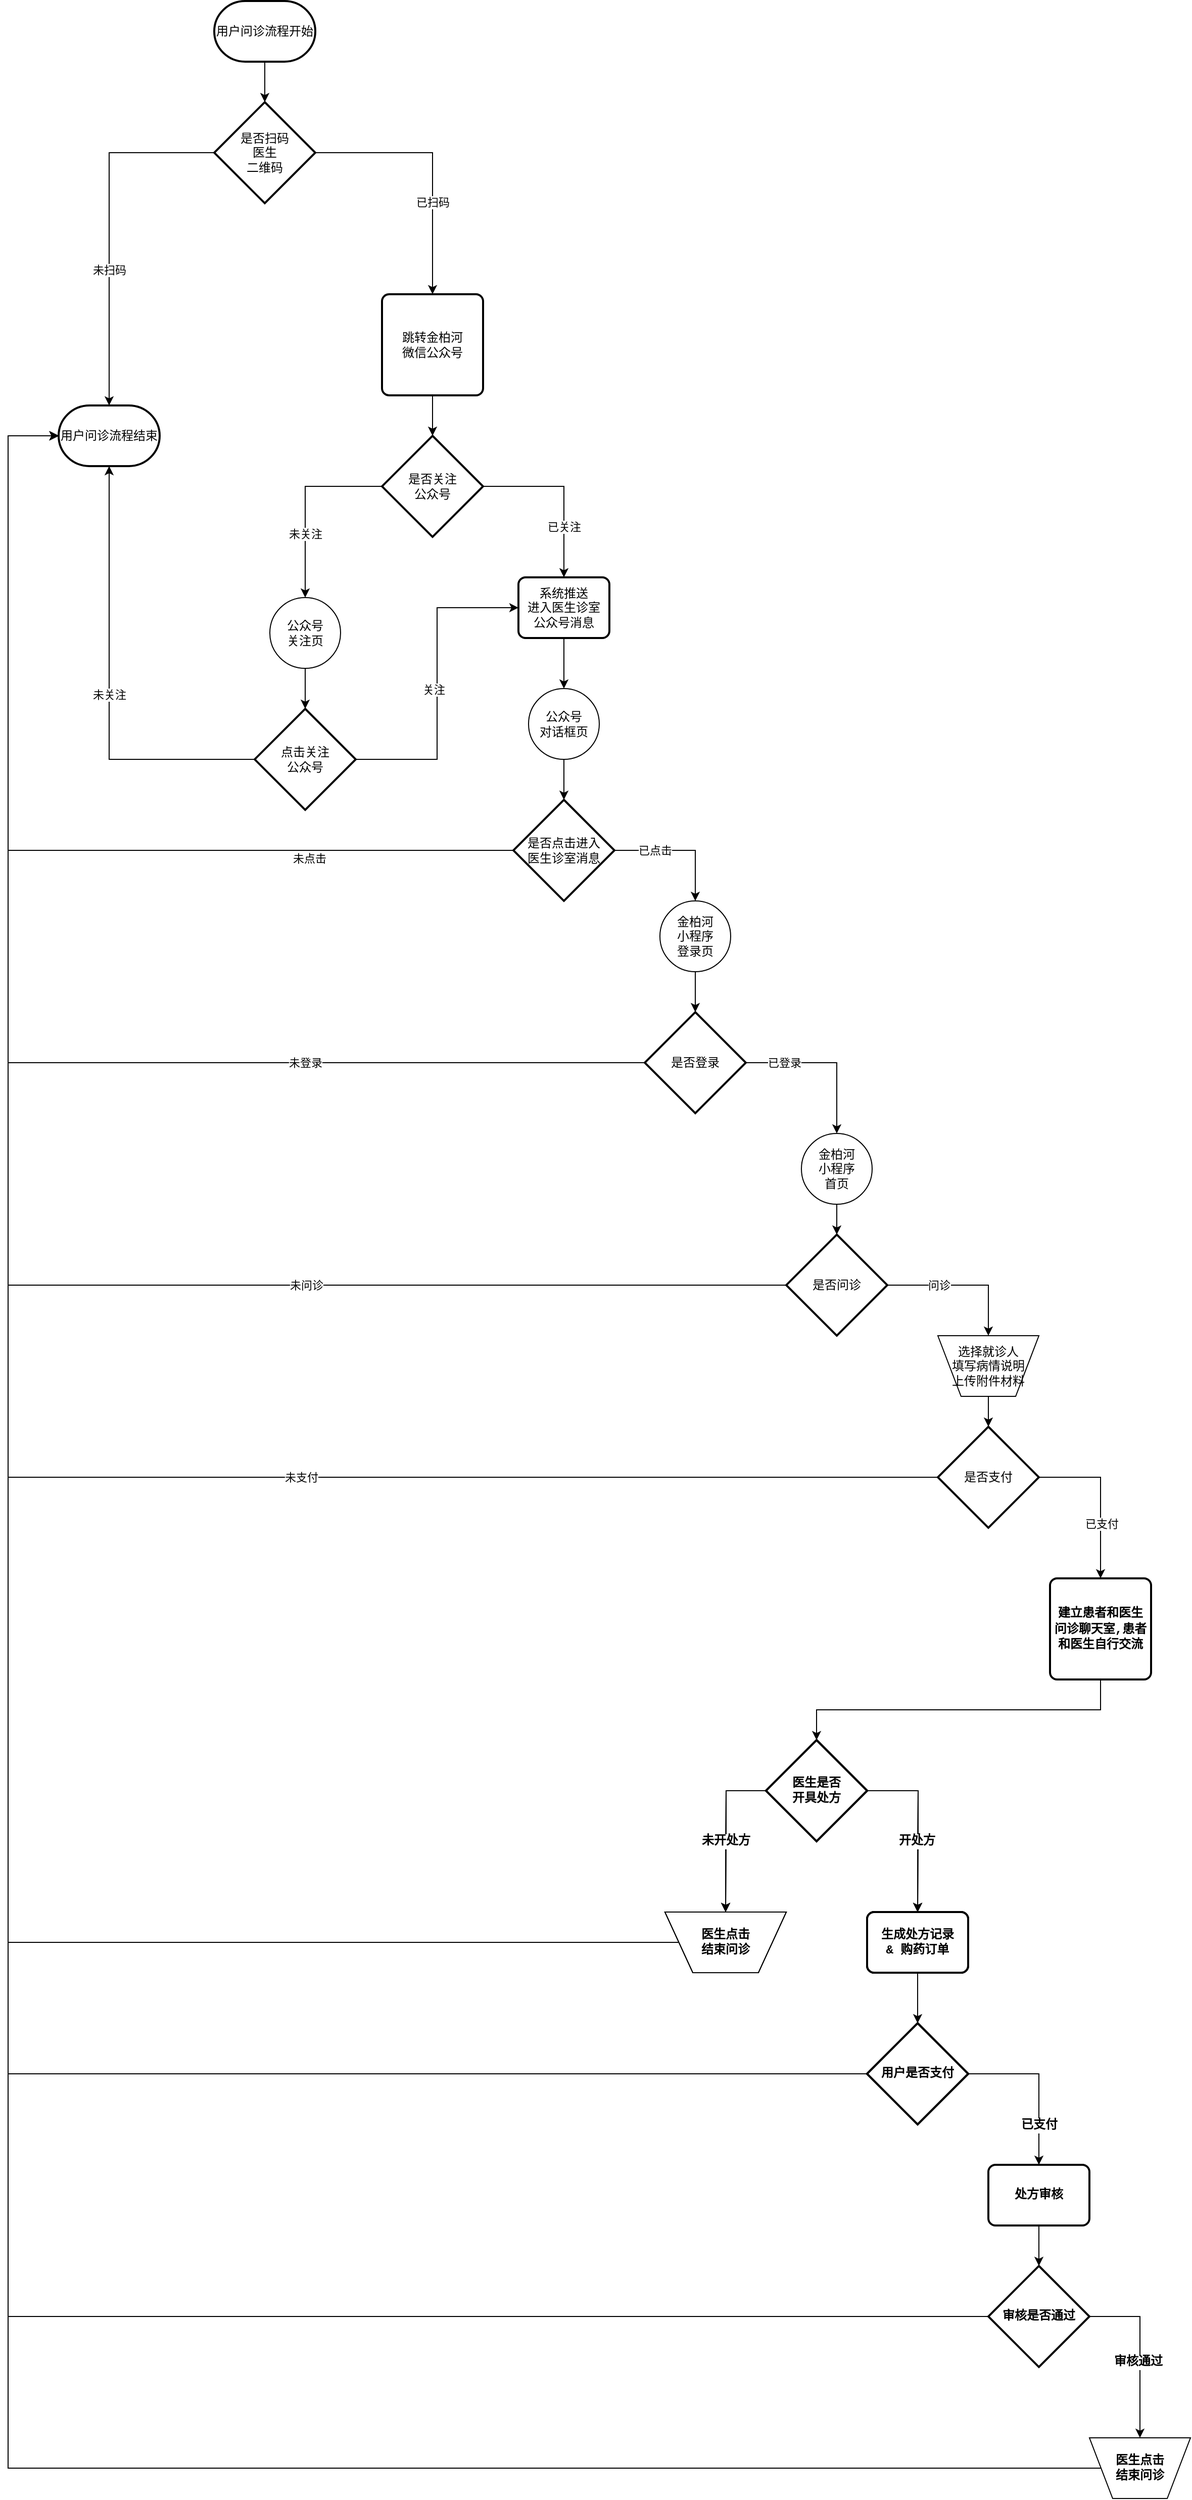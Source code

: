 <mxfile version="20.1.3" type="github">
  <diagram id="R4xweMAqfwO3BosUm7iH" name="第 1 页">
    <mxGraphModel dx="1422" dy="762" grid="1" gridSize="10" guides="1" tooltips="1" connect="1" arrows="1" fold="1" page="1" pageScale="1" pageWidth="827" pageHeight="1169" math="0" shadow="0">
      <root>
        <mxCell id="0" />
        <mxCell id="1" parent="0" />
        <mxCell id="5QMFtwSGgLobkVOJC3eS-13" style="edgeStyle=orthogonalEdgeStyle;rounded=0;orthogonalLoop=1;jettySize=auto;html=1;exitX=0.5;exitY=1;exitDx=0;exitDy=0;exitPerimeter=0;entryX=0.5;entryY=0;entryDx=0;entryDy=0;entryPerimeter=0;" edge="1" parent="1" source="5QMFtwSGgLobkVOJC3eS-1" target="5QMFtwSGgLobkVOJC3eS-5">
          <mxGeometry relative="1" as="geometry" />
        </mxCell>
        <mxCell id="5QMFtwSGgLobkVOJC3eS-1" value="用户问诊流程开始" style="strokeWidth=2;html=1;shape=mxgraph.flowchart.terminator;whiteSpace=wrap;" vertex="1" parent="1">
          <mxGeometry x="364" y="80" width="100" height="60" as="geometry" />
        </mxCell>
        <mxCell id="5QMFtwSGgLobkVOJC3eS-2" value="用户问诊流程结束" style="strokeWidth=2;html=1;shape=mxgraph.flowchart.terminator;whiteSpace=wrap;" vertex="1" parent="1">
          <mxGeometry x="210" y="480" width="100" height="60" as="geometry" />
        </mxCell>
        <mxCell id="5QMFtwSGgLobkVOJC3eS-6" style="edgeStyle=orthogonalEdgeStyle;rounded=0;orthogonalLoop=1;jettySize=auto;html=1;" edge="1" parent="1" source="5QMFtwSGgLobkVOJC3eS-5" target="5QMFtwSGgLobkVOJC3eS-2">
          <mxGeometry relative="1" as="geometry" />
        </mxCell>
        <mxCell id="5QMFtwSGgLobkVOJC3eS-7" value="未扫码" style="edgeLabel;html=1;align=center;verticalAlign=middle;resizable=0;points=[];" vertex="1" connectable="0" parent="5QMFtwSGgLobkVOJC3eS-6">
          <mxGeometry x="0.239" relative="1" as="geometry">
            <mxPoint as="offset" />
          </mxGeometry>
        </mxCell>
        <mxCell id="5QMFtwSGgLobkVOJC3eS-8" style="edgeStyle=orthogonalEdgeStyle;rounded=0;orthogonalLoop=1;jettySize=auto;html=1;entryX=0.5;entryY=0;entryDx=0;entryDy=0;" edge="1" parent="1" source="5QMFtwSGgLobkVOJC3eS-5" target="5QMFtwSGgLobkVOJC3eS-10">
          <mxGeometry relative="1" as="geometry">
            <mxPoint x="580" y="410" as="targetPoint" />
          </mxGeometry>
        </mxCell>
        <mxCell id="5QMFtwSGgLobkVOJC3eS-9" value="已扫码" style="edgeLabel;html=1;align=center;verticalAlign=middle;resizable=0;points=[];" vertex="1" connectable="0" parent="5QMFtwSGgLobkVOJC3eS-8">
          <mxGeometry x="0.288" relative="1" as="geometry">
            <mxPoint as="offset" />
          </mxGeometry>
        </mxCell>
        <mxCell id="5QMFtwSGgLobkVOJC3eS-5" value="是否扫码&lt;br&gt;医生&lt;br&gt;二维码" style="strokeWidth=2;html=1;shape=mxgraph.flowchart.decision;whiteSpace=wrap;" vertex="1" parent="1">
          <mxGeometry x="364" y="180" width="100" height="100" as="geometry" />
        </mxCell>
        <mxCell id="5QMFtwSGgLobkVOJC3eS-12" style="edgeStyle=orthogonalEdgeStyle;rounded=0;orthogonalLoop=1;jettySize=auto;html=1;exitX=0.5;exitY=1;exitDx=0;exitDy=0;" edge="1" parent="1" source="5QMFtwSGgLobkVOJC3eS-10" target="5QMFtwSGgLobkVOJC3eS-11">
          <mxGeometry relative="1" as="geometry" />
        </mxCell>
        <mxCell id="5QMFtwSGgLobkVOJC3eS-10" value="跳转金柏河&lt;br&gt;微信公众号" style="rounded=1;whiteSpace=wrap;html=1;absoluteArcSize=1;arcSize=14;strokeWidth=2;" vertex="1" parent="1">
          <mxGeometry x="530" y="370" width="100" height="100" as="geometry" />
        </mxCell>
        <mxCell id="5QMFtwSGgLobkVOJC3eS-14" style="edgeStyle=orthogonalEdgeStyle;rounded=0;orthogonalLoop=1;jettySize=auto;html=1;" edge="1" parent="1" source="5QMFtwSGgLobkVOJC3eS-11" target="5QMFtwSGgLobkVOJC3eS-21">
          <mxGeometry relative="1" as="geometry">
            <mxPoint x="463" y="680" as="targetPoint" />
          </mxGeometry>
        </mxCell>
        <mxCell id="5QMFtwSGgLobkVOJC3eS-15" value="未关注" style="edgeLabel;html=1;align=center;verticalAlign=middle;resizable=0;points=[];" vertex="1" connectable="0" parent="5QMFtwSGgLobkVOJC3eS-14">
          <mxGeometry x="0.496" relative="1" as="geometry">
            <mxPoint y="-16" as="offset" />
          </mxGeometry>
        </mxCell>
        <mxCell id="5QMFtwSGgLobkVOJC3eS-39" style="edgeStyle=orthogonalEdgeStyle;rounded=0;orthogonalLoop=1;jettySize=auto;html=1;entryX=0.5;entryY=0;entryDx=0;entryDy=0;" edge="1" parent="1" source="5QMFtwSGgLobkVOJC3eS-11" target="5QMFtwSGgLobkVOJC3eS-37">
          <mxGeometry relative="1" as="geometry" />
        </mxCell>
        <mxCell id="5QMFtwSGgLobkVOJC3eS-41" value="已关注" style="edgeLabel;html=1;align=center;verticalAlign=middle;resizable=0;points=[];" vertex="1" connectable="0" parent="5QMFtwSGgLobkVOJC3eS-39">
          <mxGeometry x="0.341" y="1" relative="1" as="geometry">
            <mxPoint x="-1" y="6" as="offset" />
          </mxGeometry>
        </mxCell>
        <mxCell id="5QMFtwSGgLobkVOJC3eS-11" value="是否关注&lt;br&gt;公众号" style="strokeWidth=2;html=1;shape=mxgraph.flowchart.decision;whiteSpace=wrap;" vertex="1" parent="1">
          <mxGeometry x="530" y="510" width="100" height="100" as="geometry" />
        </mxCell>
        <mxCell id="5QMFtwSGgLobkVOJC3eS-21" value="" style="verticalLabelPosition=bottom;verticalAlign=top;html=1;shape=mxgraph.flowchart.on-page_reference;" vertex="1" parent="1">
          <mxGeometry x="419" y="670" width="70" height="70" as="geometry" />
        </mxCell>
        <mxCell id="5QMFtwSGgLobkVOJC3eS-28" style="edgeStyle=orthogonalEdgeStyle;rounded=0;orthogonalLoop=1;jettySize=auto;html=1;exitX=0.5;exitY=1;exitDx=0;exitDy=0;" edge="1" parent="1" source="5QMFtwSGgLobkVOJC3eS-20" target="5QMFtwSGgLobkVOJC3eS-27">
          <mxGeometry relative="1" as="geometry" />
        </mxCell>
        <mxCell id="5QMFtwSGgLobkVOJC3eS-20" value="公众号&lt;br&gt;关注页" style="text;html=1;strokeColor=none;fillColor=none;align=center;verticalAlign=middle;whiteSpace=wrap;rounded=0;" vertex="1" parent="1">
          <mxGeometry x="414" y="670" width="80" height="70" as="geometry" />
        </mxCell>
        <mxCell id="5QMFtwSGgLobkVOJC3eS-22" value="" style="verticalLabelPosition=bottom;verticalAlign=top;html=1;shape=mxgraph.flowchart.on-page_reference;" vertex="1" parent="1">
          <mxGeometry x="675" y="760" width="70" height="70" as="geometry" />
        </mxCell>
        <mxCell id="5QMFtwSGgLobkVOJC3eS-45" style="edgeStyle=orthogonalEdgeStyle;rounded=0;orthogonalLoop=1;jettySize=auto;html=1;exitX=0.5;exitY=1;exitDx=0;exitDy=0;" edge="1" parent="1" source="5QMFtwSGgLobkVOJC3eS-23" target="5QMFtwSGgLobkVOJC3eS-44">
          <mxGeometry relative="1" as="geometry" />
        </mxCell>
        <mxCell id="5QMFtwSGgLobkVOJC3eS-23" value="公众号&lt;br&gt;对话框页" style="text;html=1;strokeColor=none;fillColor=none;align=center;verticalAlign=middle;whiteSpace=wrap;rounded=0;" vertex="1" parent="1">
          <mxGeometry x="670" y="760" width="80" height="70" as="geometry" />
        </mxCell>
        <mxCell id="5QMFtwSGgLobkVOJC3eS-30" style="edgeStyle=orthogonalEdgeStyle;rounded=0;orthogonalLoop=1;jettySize=auto;html=1;entryX=0.5;entryY=1;entryDx=0;entryDy=0;entryPerimeter=0;" edge="1" parent="1" source="5QMFtwSGgLobkVOJC3eS-27" target="5QMFtwSGgLobkVOJC3eS-2">
          <mxGeometry relative="1" as="geometry" />
        </mxCell>
        <mxCell id="5QMFtwSGgLobkVOJC3eS-31" value="未关注" style="edgeLabel;html=1;align=center;verticalAlign=middle;resizable=0;points=[];" vertex="1" connectable="0" parent="5QMFtwSGgLobkVOJC3eS-30">
          <mxGeometry x="-0.206" y="1" relative="1" as="geometry">
            <mxPoint x="1" y="-36" as="offset" />
          </mxGeometry>
        </mxCell>
        <mxCell id="5QMFtwSGgLobkVOJC3eS-42" style="edgeStyle=orthogonalEdgeStyle;rounded=0;orthogonalLoop=1;jettySize=auto;html=1;entryX=0;entryY=0.5;entryDx=0;entryDy=0;" edge="1" parent="1" source="5QMFtwSGgLobkVOJC3eS-27" target="5QMFtwSGgLobkVOJC3eS-37">
          <mxGeometry relative="1" as="geometry" />
        </mxCell>
        <mxCell id="5QMFtwSGgLobkVOJC3eS-43" value="关注" style="edgeLabel;html=1;align=center;verticalAlign=middle;resizable=0;points=[];" vertex="1" connectable="0" parent="5QMFtwSGgLobkVOJC3eS-42">
          <mxGeometry x="-0.193" y="-2" relative="1" as="geometry">
            <mxPoint x="-6" y="-24" as="offset" />
          </mxGeometry>
        </mxCell>
        <mxCell id="5QMFtwSGgLobkVOJC3eS-27" value="点击关注&lt;br&gt;公众号" style="strokeWidth=2;html=1;shape=mxgraph.flowchart.decision;whiteSpace=wrap;" vertex="1" parent="1">
          <mxGeometry x="404" y="780" width="100" height="100" as="geometry" />
        </mxCell>
        <mxCell id="5QMFtwSGgLobkVOJC3eS-40" style="edgeStyle=orthogonalEdgeStyle;rounded=0;orthogonalLoop=1;jettySize=auto;html=1;" edge="1" parent="1" source="5QMFtwSGgLobkVOJC3eS-37" target="5QMFtwSGgLobkVOJC3eS-23">
          <mxGeometry relative="1" as="geometry" />
        </mxCell>
        <mxCell id="5QMFtwSGgLobkVOJC3eS-37" value="系统推送&lt;br&gt;进入医生诊室&lt;br&gt;公众号消息" style="rounded=1;whiteSpace=wrap;html=1;absoluteArcSize=1;arcSize=14;strokeWidth=2;" vertex="1" parent="1">
          <mxGeometry x="665" y="650" width="90" height="60" as="geometry" />
        </mxCell>
        <mxCell id="5QMFtwSGgLobkVOJC3eS-46" style="edgeStyle=orthogonalEdgeStyle;rounded=0;orthogonalLoop=1;jettySize=auto;html=1;entryX=0;entryY=0.5;entryDx=0;entryDy=0;entryPerimeter=0;" edge="1" parent="1" source="5QMFtwSGgLobkVOJC3eS-44" target="5QMFtwSGgLobkVOJC3eS-2">
          <mxGeometry relative="1" as="geometry">
            <Array as="points">
              <mxPoint x="160" y="920" />
              <mxPoint x="160" y="510" />
            </Array>
          </mxGeometry>
        </mxCell>
        <mxCell id="5QMFtwSGgLobkVOJC3eS-47" value="未点击" style="edgeLabel;html=1;align=center;verticalAlign=middle;resizable=0;points=[];" vertex="1" connectable="0" parent="5QMFtwSGgLobkVOJC3eS-46">
          <mxGeometry x="-0.578" y="-2" relative="1" as="geometry">
            <mxPoint y="10" as="offset" />
          </mxGeometry>
        </mxCell>
        <mxCell id="5QMFtwSGgLobkVOJC3eS-48" style="edgeStyle=orthogonalEdgeStyle;rounded=0;orthogonalLoop=1;jettySize=auto;html=1;entryX=0.5;entryY=0;entryDx=0;entryDy=0;" edge="1" parent="1" source="5QMFtwSGgLobkVOJC3eS-44" target="5QMFtwSGgLobkVOJC3eS-51">
          <mxGeometry relative="1" as="geometry">
            <mxPoint x="840" y="1010" as="targetPoint" />
          </mxGeometry>
        </mxCell>
        <mxCell id="5QMFtwSGgLobkVOJC3eS-49" value="已点击" style="edgeLabel;html=1;align=center;verticalAlign=middle;resizable=0;points=[];" vertex="1" connectable="0" parent="5QMFtwSGgLobkVOJC3eS-48">
          <mxGeometry x="0.294" y="1" relative="1" as="geometry">
            <mxPoint x="-41" y="-4" as="offset" />
          </mxGeometry>
        </mxCell>
        <mxCell id="5QMFtwSGgLobkVOJC3eS-44" value="是否点击进入&lt;br&gt;医生诊室消息" style="strokeWidth=2;html=1;shape=mxgraph.flowchart.decision;whiteSpace=wrap;" vertex="1" parent="1">
          <mxGeometry x="660" y="870" width="100" height="100" as="geometry" />
        </mxCell>
        <mxCell id="5QMFtwSGgLobkVOJC3eS-50" value="" style="verticalLabelPosition=bottom;verticalAlign=top;html=1;shape=mxgraph.flowchart.on-page_reference;" vertex="1" parent="1">
          <mxGeometry x="805" y="970" width="70" height="70" as="geometry" />
        </mxCell>
        <mxCell id="5QMFtwSGgLobkVOJC3eS-60" style="edgeStyle=orthogonalEdgeStyle;rounded=0;orthogonalLoop=1;jettySize=auto;html=1;exitX=0.5;exitY=1;exitDx=0;exitDy=0;entryX=0.5;entryY=0;entryDx=0;entryDy=0;entryPerimeter=0;" edge="1" parent="1" source="5QMFtwSGgLobkVOJC3eS-51" target="5QMFtwSGgLobkVOJC3eS-59">
          <mxGeometry relative="1" as="geometry">
            <mxPoint x="840" y="1060" as="targetPoint" />
          </mxGeometry>
        </mxCell>
        <mxCell id="5QMFtwSGgLobkVOJC3eS-51" value="金柏河&lt;br&gt;小程序&lt;br&gt;登录页" style="text;html=1;strokeColor=none;fillColor=none;align=center;verticalAlign=middle;whiteSpace=wrap;rounded=0;" vertex="1" parent="1">
          <mxGeometry x="800" y="970" width="80" height="70" as="geometry" />
        </mxCell>
        <mxCell id="5QMFtwSGgLobkVOJC3eS-62" style="edgeStyle=orthogonalEdgeStyle;rounded=0;orthogonalLoop=1;jettySize=auto;html=1;entryX=0;entryY=0.5;entryDx=0;entryDy=0;entryPerimeter=0;" edge="1" parent="1" source="5QMFtwSGgLobkVOJC3eS-59" target="5QMFtwSGgLobkVOJC3eS-2">
          <mxGeometry relative="1" as="geometry">
            <Array as="points">
              <mxPoint x="160" y="1130" />
              <mxPoint x="160" y="510" />
            </Array>
          </mxGeometry>
        </mxCell>
        <mxCell id="5QMFtwSGgLobkVOJC3eS-63" value="未登录" style="edgeLabel;html=1;align=center;verticalAlign=middle;resizable=0;points=[];" vertex="1" connectable="0" parent="5QMFtwSGgLobkVOJC3eS-62">
          <mxGeometry x="-0.437" y="1" relative="1" as="geometry">
            <mxPoint x="30" y="-1" as="offset" />
          </mxGeometry>
        </mxCell>
        <mxCell id="5QMFtwSGgLobkVOJC3eS-64" style="edgeStyle=orthogonalEdgeStyle;rounded=0;orthogonalLoop=1;jettySize=auto;html=1;entryX=0.5;entryY=0;entryDx=0;entryDy=0;" edge="1" parent="1" source="5QMFtwSGgLobkVOJC3eS-59" target="5QMFtwSGgLobkVOJC3eS-67">
          <mxGeometry relative="1" as="geometry">
            <mxPoint x="980" y="1200" as="targetPoint" />
          </mxGeometry>
        </mxCell>
        <mxCell id="5QMFtwSGgLobkVOJC3eS-65" value="已登录" style="edgeLabel;html=1;align=center;verticalAlign=middle;resizable=0;points=[];" vertex="1" connectable="0" parent="5QMFtwSGgLobkVOJC3eS-64">
          <mxGeometry x="-0.57" y="-3" relative="1" as="geometry">
            <mxPoint x="3" y="-3" as="offset" />
          </mxGeometry>
        </mxCell>
        <mxCell id="5QMFtwSGgLobkVOJC3eS-59" value="是否登录" style="strokeWidth=2;html=1;shape=mxgraph.flowchart.decision;whiteSpace=wrap;" vertex="1" parent="1">
          <mxGeometry x="790" y="1080" width="100" height="100" as="geometry" />
        </mxCell>
        <mxCell id="5QMFtwSGgLobkVOJC3eS-66" value="" style="verticalLabelPosition=bottom;verticalAlign=top;html=1;shape=mxgraph.flowchart.on-page_reference;" vertex="1" parent="1">
          <mxGeometry x="945" y="1200" width="70" height="70" as="geometry" />
        </mxCell>
        <mxCell id="5QMFtwSGgLobkVOJC3eS-69" style="edgeStyle=orthogonalEdgeStyle;rounded=0;orthogonalLoop=1;jettySize=auto;html=1;" edge="1" parent="1" source="5QMFtwSGgLobkVOJC3eS-67" target="5QMFtwSGgLobkVOJC3eS-68">
          <mxGeometry relative="1" as="geometry" />
        </mxCell>
        <mxCell id="5QMFtwSGgLobkVOJC3eS-67" value="金柏河&lt;br&gt;小程序&lt;br&gt;首页" style="text;html=1;strokeColor=none;fillColor=none;align=center;verticalAlign=middle;whiteSpace=wrap;rounded=0;" vertex="1" parent="1">
          <mxGeometry x="940" y="1200" width="80" height="70" as="geometry" />
        </mxCell>
        <mxCell id="5QMFtwSGgLobkVOJC3eS-71" style="edgeStyle=orthogonalEdgeStyle;rounded=0;orthogonalLoop=1;jettySize=auto;html=1;entryX=0;entryY=0.5;entryDx=0;entryDy=0;entryPerimeter=0;" edge="1" parent="1" source="5QMFtwSGgLobkVOJC3eS-68" target="5QMFtwSGgLobkVOJC3eS-2">
          <mxGeometry relative="1" as="geometry">
            <mxPoint x="180" y="480" as="targetPoint" />
            <Array as="points">
              <mxPoint x="160" y="1350" />
              <mxPoint x="160" y="510" />
            </Array>
          </mxGeometry>
        </mxCell>
        <mxCell id="5QMFtwSGgLobkVOJC3eS-72" value="未问诊" style="edgeLabel;html=1;align=center;verticalAlign=middle;resizable=0;points=[];" vertex="1" connectable="0" parent="5QMFtwSGgLobkVOJC3eS-71">
          <mxGeometry x="-0.451" y="4" relative="1" as="geometry">
            <mxPoint x="-20" y="-4" as="offset" />
          </mxGeometry>
        </mxCell>
        <mxCell id="5QMFtwSGgLobkVOJC3eS-73" style="edgeStyle=orthogonalEdgeStyle;rounded=0;orthogonalLoop=1;jettySize=auto;html=1;entryX=0.5;entryY=0;entryDx=0;entryDy=0;" edge="1" parent="1" source="5QMFtwSGgLobkVOJC3eS-68" target="5QMFtwSGgLobkVOJC3eS-75">
          <mxGeometry relative="1" as="geometry">
            <mxPoint x="1130" y="1530" as="targetPoint" />
          </mxGeometry>
        </mxCell>
        <mxCell id="5QMFtwSGgLobkVOJC3eS-74" value="问诊" style="edgeLabel;html=1;align=center;verticalAlign=middle;resizable=0;points=[];" vertex="1" connectable="0" parent="5QMFtwSGgLobkVOJC3eS-73">
          <mxGeometry x="-0.514" y="-4" relative="1" as="geometry">
            <mxPoint x="14" y="-4" as="offset" />
          </mxGeometry>
        </mxCell>
        <mxCell id="5QMFtwSGgLobkVOJC3eS-68" value="是否问诊" style="strokeWidth=2;html=1;shape=mxgraph.flowchart.decision;whiteSpace=wrap;" vertex="1" parent="1">
          <mxGeometry x="930" y="1300" width="100" height="100" as="geometry" />
        </mxCell>
        <mxCell id="5QMFtwSGgLobkVOJC3eS-77" style="edgeStyle=orthogonalEdgeStyle;rounded=0;orthogonalLoop=1;jettySize=auto;html=1;entryX=0.5;entryY=0;entryDx=0;entryDy=0;entryPerimeter=0;" edge="1" parent="1" source="5QMFtwSGgLobkVOJC3eS-75" target="5QMFtwSGgLobkVOJC3eS-76">
          <mxGeometry relative="1" as="geometry" />
        </mxCell>
        <mxCell id="5QMFtwSGgLobkVOJC3eS-75" value="选择就诊人&lt;br&gt;填写病情说明&lt;br&gt;上传附件材料" style="verticalLabelPosition=middle;verticalAlign=middle;html=1;shape=trapezoid;perimeter=trapezoidPerimeter;whiteSpace=wrap;size=0.23;arcSize=10;flipV=1;labelPosition=center;align=center;" vertex="1" parent="1">
          <mxGeometry x="1080" y="1400" width="100" height="60" as="geometry" />
        </mxCell>
        <mxCell id="5QMFtwSGgLobkVOJC3eS-78" style="edgeStyle=orthogonalEdgeStyle;rounded=0;orthogonalLoop=1;jettySize=auto;html=1;entryX=0;entryY=0.5;entryDx=0;entryDy=0;entryPerimeter=0;" edge="1" parent="1" source="5QMFtwSGgLobkVOJC3eS-76" target="5QMFtwSGgLobkVOJC3eS-2">
          <mxGeometry relative="1" as="geometry">
            <mxPoint x="160" y="1300" as="targetPoint" />
            <Array as="points">
              <mxPoint x="160" y="1540" />
              <mxPoint x="160" y="510" />
            </Array>
          </mxGeometry>
        </mxCell>
        <mxCell id="5QMFtwSGgLobkVOJC3eS-79" value="未支付" style="edgeLabel;html=1;align=center;verticalAlign=middle;resizable=0;points=[];" vertex="1" connectable="0" parent="5QMFtwSGgLobkVOJC3eS-78">
          <mxGeometry x="-0.358" y="-2" relative="1" as="geometry">
            <mxPoint x="12" y="2" as="offset" />
          </mxGeometry>
        </mxCell>
        <mxCell id="5QMFtwSGgLobkVOJC3eS-81" style="edgeStyle=orthogonalEdgeStyle;rounded=0;orthogonalLoop=1;jettySize=auto;html=1;" edge="1" parent="1" source="5QMFtwSGgLobkVOJC3eS-76" target="5QMFtwSGgLobkVOJC3eS-83">
          <mxGeometry relative="1" as="geometry">
            <mxPoint x="1240" y="1650" as="targetPoint" />
          </mxGeometry>
        </mxCell>
        <mxCell id="5QMFtwSGgLobkVOJC3eS-82" value="已支付" style="edgeLabel;html=1;align=center;verticalAlign=middle;resizable=0;points=[];" vertex="1" connectable="0" parent="5QMFtwSGgLobkVOJC3eS-81">
          <mxGeometry x="-0.113" relative="1" as="geometry">
            <mxPoint x="1" y="35" as="offset" />
          </mxGeometry>
        </mxCell>
        <mxCell id="5QMFtwSGgLobkVOJC3eS-76" value="是否支付" style="strokeWidth=2;html=1;shape=mxgraph.flowchart.decision;whiteSpace=wrap;" vertex="1" parent="1">
          <mxGeometry x="1080" y="1490" width="100" height="100" as="geometry" />
        </mxCell>
        <mxCell id="5QMFtwSGgLobkVOJC3eS-119" style="edgeStyle=orthogonalEdgeStyle;rounded=0;orthogonalLoop=1;jettySize=auto;html=1;exitX=0.5;exitY=1;exitDx=0;exitDy=0;" edge="1" parent="1" source="5QMFtwSGgLobkVOJC3eS-83" target="5QMFtwSGgLobkVOJC3eS-110">
          <mxGeometry relative="1" as="geometry">
            <mxPoint x="1190" y="1760" as="sourcePoint" />
          </mxGeometry>
        </mxCell>
        <mxCell id="5QMFtwSGgLobkVOJC3eS-83" value="&lt;span style=&quot;font-family: &amp;quot;Courier New&amp;quot;; font-weight: 700;&quot;&gt;建立患者和医生&lt;/span&gt;&lt;br style=&quot;font-family: &amp;quot;Courier New&amp;quot;; font-weight: 700;&quot;&gt;&lt;span style=&quot;font-family: &amp;quot;Courier New&amp;quot;; font-weight: 700;&quot;&gt;问诊聊天室,患者和医生自行交流&lt;/span&gt;" style="rounded=1;whiteSpace=wrap;html=1;absoluteArcSize=1;arcSize=14;strokeWidth=2;" vertex="1" parent="1">
          <mxGeometry x="1191" y="1640" width="100" height="100" as="geometry" />
        </mxCell>
        <mxCell id="5QMFtwSGgLobkVOJC3eS-84" style="edgeStyle=orthogonalEdgeStyle;rounded=0;orthogonalLoop=1;jettySize=auto;html=1;fontSize=12;fontFamily=Courier New;fontStyle=1" edge="1" parent="1" source="5QMFtwSGgLobkVOJC3eS-88">
          <mxGeometry relative="1" as="geometry">
            <mxPoint x="870" y="1970" as="targetPoint" />
          </mxGeometry>
        </mxCell>
        <mxCell id="5QMFtwSGgLobkVOJC3eS-85" value="未开处方" style="edgeLabel;html=1;align=center;verticalAlign=middle;resizable=0;points=[];fontSize=12;fontFamily=Courier New;fontStyle=1" vertex="1" connectable="0" parent="5QMFtwSGgLobkVOJC3eS-84">
          <mxGeometry x="0.113" y="-1" relative="1" as="geometry">
            <mxPoint as="offset" />
          </mxGeometry>
        </mxCell>
        <mxCell id="5QMFtwSGgLobkVOJC3eS-86" style="edgeStyle=orthogonalEdgeStyle;rounded=0;orthogonalLoop=1;jettySize=auto;html=1;fontSize=12;fontFamily=Courier New;fontStyle=1" edge="1" parent="1" source="5QMFtwSGgLobkVOJC3eS-88">
          <mxGeometry relative="1" as="geometry">
            <mxPoint x="1060" y="1970" as="targetPoint" />
          </mxGeometry>
        </mxCell>
        <mxCell id="5QMFtwSGgLobkVOJC3eS-87" value="开处方" style="edgeLabel;html=1;align=center;verticalAlign=middle;resizable=0;points=[];fontSize=12;fontFamily=Courier New;fontStyle=1" vertex="1" connectable="0" parent="5QMFtwSGgLobkVOJC3eS-86">
          <mxGeometry x="0.094" y="-2" relative="1" as="geometry">
            <mxPoint y="7" as="offset" />
          </mxGeometry>
        </mxCell>
        <mxCell id="5QMFtwSGgLobkVOJC3eS-88" value="医生是否&lt;br&gt;开具处方" style="strokeWidth=2;html=1;shape=mxgraph.flowchart.decision;whiteSpace=wrap;fontSize=12;fontFamily=Courier New;fontStyle=1" vertex="1" parent="1">
          <mxGeometry x="910" y="1800" width="100" height="100" as="geometry" />
        </mxCell>
        <mxCell id="5QMFtwSGgLobkVOJC3eS-89" value="医生结束问诊" style="verticalLabelPosition=middle;verticalAlign=middle;html=1;shape=trapezoid;perimeter=trapezoidPerimeter;whiteSpace=wrap;size=0.23;arcSize=10;flipV=1;labelPosition=center;align=center;fontSize=12;fontFamily=Courier New;fontStyle=1" vertex="1" parent="1">
          <mxGeometry x="810" y="1970" width="120" height="60" as="geometry" />
        </mxCell>
        <mxCell id="5QMFtwSGgLobkVOJC3eS-90" style="edgeStyle=orthogonalEdgeStyle;rounded=0;orthogonalLoop=1;jettySize=auto;html=1;fontSize=12;fontFamily=Courier New;fontStyle=1" edge="1" parent="1" source="5QMFtwSGgLobkVOJC3eS-91" target="5QMFtwSGgLobkVOJC3eS-101">
          <mxGeometry relative="1" as="geometry" />
        </mxCell>
        <mxCell id="5QMFtwSGgLobkVOJC3eS-91" value="生成处方记录&lt;br&gt;&amp;amp; 购药订单" style="rounded=1;whiteSpace=wrap;html=1;absoluteArcSize=1;arcSize=14;strokeWidth=2;fontSize=12;fontFamily=Courier New;fontStyle=1" vertex="1" parent="1">
          <mxGeometry x="1010" y="1970" width="100" height="60" as="geometry" />
        </mxCell>
        <mxCell id="5QMFtwSGgLobkVOJC3eS-92" style="edgeStyle=orthogonalEdgeStyle;rounded=0;orthogonalLoop=1;jettySize=auto;html=1;exitX=0.5;exitY=1;exitDx=0;exitDy=0;entryX=0.5;entryY=0;entryDx=0;entryDy=0;entryPerimeter=0;fontSize=12;fontFamily=Courier New;fontStyle=1" edge="1" parent="1" source="5QMFtwSGgLobkVOJC3eS-93" target="5QMFtwSGgLobkVOJC3eS-97">
          <mxGeometry relative="1" as="geometry" />
        </mxCell>
        <mxCell id="5QMFtwSGgLobkVOJC3eS-93" value="处方审核" style="rounded=1;whiteSpace=wrap;html=1;absoluteArcSize=1;arcSize=14;strokeWidth=2;fontSize=12;fontFamily=Courier New;fontStyle=1" vertex="1" parent="1">
          <mxGeometry x="1130" y="2220" width="100" height="60" as="geometry" />
        </mxCell>
        <mxCell id="5QMFtwSGgLobkVOJC3eS-95" style="edgeStyle=orthogonalEdgeStyle;rounded=0;orthogonalLoop=1;jettySize=auto;html=1;fontSize=12;fontFamily=Courier New;fontStyle=1" edge="1" parent="1" source="5QMFtwSGgLobkVOJC3eS-97">
          <mxGeometry relative="1" as="geometry">
            <mxPoint x="1280" y="2490" as="targetPoint" />
            <Array as="points">
              <mxPoint x="1280" y="2370" />
            </Array>
          </mxGeometry>
        </mxCell>
        <mxCell id="5QMFtwSGgLobkVOJC3eS-96" value="审核通过" style="edgeLabel;html=1;align=center;verticalAlign=middle;resizable=0;points=[];fontSize=12;fontFamily=Courier New;fontStyle=1" vertex="1" connectable="0" parent="5QMFtwSGgLobkVOJC3eS-95">
          <mxGeometry x="0.096" y="-2" relative="1" as="geometry">
            <mxPoint y="2" as="offset" />
          </mxGeometry>
        </mxCell>
        <mxCell id="5QMFtwSGgLobkVOJC3eS-124" style="edgeStyle=orthogonalEdgeStyle;rounded=0;orthogonalLoop=1;jettySize=auto;html=1;entryX=0;entryY=0.5;entryDx=0;entryDy=0;entryPerimeter=0;" edge="1" parent="1" source="5QMFtwSGgLobkVOJC3eS-97" target="5QMFtwSGgLobkVOJC3eS-2">
          <mxGeometry relative="1" as="geometry">
            <mxPoint x="170" y="2210" as="targetPoint" />
            <Array as="points">
              <mxPoint x="160" y="2370" />
              <mxPoint x="160" y="510" />
            </Array>
          </mxGeometry>
        </mxCell>
        <mxCell id="5QMFtwSGgLobkVOJC3eS-97" value="审核是否通过" style="strokeWidth=2;html=1;shape=mxgraph.flowchart.decision;whiteSpace=wrap;fontSize=12;fontFamily=Courier New;fontStyle=1" vertex="1" parent="1">
          <mxGeometry x="1130" y="2320" width="100" height="100" as="geometry" />
        </mxCell>
        <mxCell id="5QMFtwSGgLobkVOJC3eS-99" style="edgeStyle=orthogonalEdgeStyle;rounded=0;orthogonalLoop=1;jettySize=auto;html=1;entryX=0.5;entryY=0;entryDx=0;entryDy=0;fontSize=12;exitX=1;exitY=0.5;exitDx=0;exitDy=0;exitPerimeter=0;fontFamily=Courier New;fontStyle=1" edge="1" parent="1" source="5QMFtwSGgLobkVOJC3eS-101" target="5QMFtwSGgLobkVOJC3eS-93">
          <mxGeometry relative="1" as="geometry">
            <mxPoint x="1120" y="2130" as="sourcePoint" />
          </mxGeometry>
        </mxCell>
        <mxCell id="5QMFtwSGgLobkVOJC3eS-100" value="已支付" style="edgeLabel;html=1;align=center;verticalAlign=middle;resizable=0;points=[];fontSize=12;fontFamily=Courier New;fontStyle=1" vertex="1" connectable="0" parent="5QMFtwSGgLobkVOJC3eS-99">
          <mxGeometry x="0.267" y="1" relative="1" as="geometry">
            <mxPoint x="-1" y="19" as="offset" />
          </mxGeometry>
        </mxCell>
        <mxCell id="5QMFtwSGgLobkVOJC3eS-101" value="用户是否支付" style="strokeWidth=2;html=1;shape=mxgraph.flowchart.decision;whiteSpace=wrap;fontSize=12;fontFamily=Courier New;fontStyle=1" vertex="1" parent="1">
          <mxGeometry x="1010" y="2080" width="100" height="100" as="geometry" />
        </mxCell>
        <mxCell id="5QMFtwSGgLobkVOJC3eS-102" value="医生是否&lt;br&gt;开具处方" style="strokeWidth=2;html=1;shape=mxgraph.flowchart.decision;whiteSpace=wrap;fontSize=12;fontFamily=Courier New;fontStyle=1" vertex="1" parent="1">
          <mxGeometry x="910" y="1800" width="100" height="100" as="geometry" />
        </mxCell>
        <mxCell id="5QMFtwSGgLobkVOJC3eS-103" value="医生结束问诊" style="verticalLabelPosition=middle;verticalAlign=middle;html=1;shape=trapezoid;perimeter=trapezoidPerimeter;whiteSpace=wrap;size=0.23;arcSize=10;flipV=1;labelPosition=center;align=center;fontSize=12;fontFamily=Courier New;fontStyle=1" vertex="1" parent="1">
          <mxGeometry x="810" y="1970" width="120" height="60" as="geometry" />
        </mxCell>
        <mxCell id="5QMFtwSGgLobkVOJC3eS-104" style="edgeStyle=orthogonalEdgeStyle;rounded=0;orthogonalLoop=1;jettySize=auto;html=1;fontSize=12;fontFamily=Courier New;fontStyle=1" edge="1" parent="1" source="5QMFtwSGgLobkVOJC3eS-102">
          <mxGeometry relative="1" as="geometry">
            <mxPoint x="870" y="1970" as="targetPoint" />
          </mxGeometry>
        </mxCell>
        <mxCell id="5QMFtwSGgLobkVOJC3eS-105" value="未开处方" style="edgeLabel;html=1;align=center;verticalAlign=middle;resizable=0;points=[];fontSize=12;fontFamily=Courier New;fontStyle=1" vertex="1" connectable="0" parent="5QMFtwSGgLobkVOJC3eS-104">
          <mxGeometry x="0.113" y="-1" relative="1" as="geometry">
            <mxPoint as="offset" />
          </mxGeometry>
        </mxCell>
        <mxCell id="5QMFtwSGgLobkVOJC3eS-106" style="edgeStyle=orthogonalEdgeStyle;rounded=0;orthogonalLoop=1;jettySize=auto;html=1;fontSize=12;fontFamily=Courier New;fontStyle=1" edge="1" parent="1" source="5QMFtwSGgLobkVOJC3eS-102">
          <mxGeometry relative="1" as="geometry">
            <mxPoint x="1060" y="1970" as="targetPoint" />
          </mxGeometry>
        </mxCell>
        <mxCell id="5QMFtwSGgLobkVOJC3eS-107" value="开处方" style="edgeLabel;html=1;align=center;verticalAlign=middle;resizable=0;points=[];fontSize=12;fontFamily=Courier New;fontStyle=1" vertex="1" connectable="0" parent="5QMFtwSGgLobkVOJC3eS-106">
          <mxGeometry x="0.094" y="-2" relative="1" as="geometry">
            <mxPoint y="7" as="offset" />
          </mxGeometry>
        </mxCell>
        <mxCell id="5QMFtwSGgLobkVOJC3eS-108" value="生成处方记录&lt;br&gt;&amp;amp; 购药订单" style="rounded=1;whiteSpace=wrap;html=1;absoluteArcSize=1;arcSize=14;strokeWidth=2;fontSize=12;fontFamily=Courier New;fontStyle=1" vertex="1" parent="1">
          <mxGeometry x="1010" y="1970" width="100" height="60" as="geometry" />
        </mxCell>
        <mxCell id="5QMFtwSGgLobkVOJC3eS-109" value="用户是否支付" style="strokeWidth=2;html=1;shape=mxgraph.flowchart.decision;whiteSpace=wrap;fontSize=12;fontFamily=Courier New;fontStyle=1" vertex="1" parent="1">
          <mxGeometry x="1010" y="2080" width="100" height="100" as="geometry" />
        </mxCell>
        <mxCell id="5QMFtwSGgLobkVOJC3eS-110" value="医生是否&lt;br&gt;开具处方" style="strokeWidth=2;html=1;shape=mxgraph.flowchart.decision;whiteSpace=wrap;fontSize=12;fontFamily=Courier New;fontStyle=1" vertex="1" parent="1">
          <mxGeometry x="910" y="1800" width="100" height="100" as="geometry" />
        </mxCell>
        <mxCell id="5QMFtwSGgLobkVOJC3eS-121" style="edgeStyle=orthogonalEdgeStyle;rounded=0;orthogonalLoop=1;jettySize=auto;html=1;entryX=0;entryY=0.5;entryDx=0;entryDy=0;entryPerimeter=0;" edge="1" parent="1" source="5QMFtwSGgLobkVOJC3eS-111" target="5QMFtwSGgLobkVOJC3eS-2">
          <mxGeometry relative="1" as="geometry">
            <Array as="points">
              <mxPoint x="160" y="2000" />
              <mxPoint x="160" y="510" />
            </Array>
          </mxGeometry>
        </mxCell>
        <mxCell id="5QMFtwSGgLobkVOJC3eS-111" value="医生点击&lt;br&gt;结束问诊" style="verticalLabelPosition=middle;verticalAlign=middle;html=1;shape=trapezoid;perimeter=trapezoidPerimeter;whiteSpace=wrap;size=0.23;arcSize=10;flipV=1;labelPosition=center;align=center;fontSize=12;fontFamily=Courier New;fontStyle=1" vertex="1" parent="1">
          <mxGeometry x="810" y="1970" width="120" height="60" as="geometry" />
        </mxCell>
        <mxCell id="5QMFtwSGgLobkVOJC3eS-112" style="edgeStyle=orthogonalEdgeStyle;rounded=0;orthogonalLoop=1;jettySize=auto;html=1;fontSize=12;fontFamily=Courier New;fontStyle=1" edge="1" parent="1" source="5QMFtwSGgLobkVOJC3eS-110">
          <mxGeometry relative="1" as="geometry">
            <mxPoint x="870" y="1970" as="targetPoint" />
          </mxGeometry>
        </mxCell>
        <mxCell id="5QMFtwSGgLobkVOJC3eS-113" value="未开处方" style="edgeLabel;html=1;align=center;verticalAlign=middle;resizable=0;points=[];fontSize=12;fontFamily=Courier New;fontStyle=1" vertex="1" connectable="0" parent="5QMFtwSGgLobkVOJC3eS-112">
          <mxGeometry x="0.113" y="-1" relative="1" as="geometry">
            <mxPoint as="offset" />
          </mxGeometry>
        </mxCell>
        <mxCell id="5QMFtwSGgLobkVOJC3eS-114" style="edgeStyle=orthogonalEdgeStyle;rounded=0;orthogonalLoop=1;jettySize=auto;html=1;fontSize=12;fontFamily=Courier New;fontStyle=1" edge="1" parent="1" source="5QMFtwSGgLobkVOJC3eS-110">
          <mxGeometry relative="1" as="geometry">
            <mxPoint x="1060" y="1970" as="targetPoint" />
          </mxGeometry>
        </mxCell>
        <mxCell id="5QMFtwSGgLobkVOJC3eS-115" value="开处方" style="edgeLabel;html=1;align=center;verticalAlign=middle;resizable=0;points=[];fontSize=12;fontFamily=Courier New;fontStyle=1" vertex="1" connectable="0" parent="5QMFtwSGgLobkVOJC3eS-114">
          <mxGeometry x="0.094" y="-2" relative="1" as="geometry">
            <mxPoint y="7" as="offset" />
          </mxGeometry>
        </mxCell>
        <mxCell id="5QMFtwSGgLobkVOJC3eS-116" value="生成处方记录&lt;br&gt;&amp;amp; 购药订单" style="rounded=1;whiteSpace=wrap;html=1;absoluteArcSize=1;arcSize=14;strokeWidth=2;fontSize=12;fontFamily=Courier New;fontStyle=1" vertex="1" parent="1">
          <mxGeometry x="1010" y="1970" width="100" height="60" as="geometry" />
        </mxCell>
        <mxCell id="5QMFtwSGgLobkVOJC3eS-122" style="edgeStyle=orthogonalEdgeStyle;rounded=0;orthogonalLoop=1;jettySize=auto;html=1;entryX=0;entryY=0.5;entryDx=0;entryDy=0;entryPerimeter=0;" edge="1" parent="1" source="5QMFtwSGgLobkVOJC3eS-117" target="5QMFtwSGgLobkVOJC3eS-2">
          <mxGeometry relative="1" as="geometry">
            <Array as="points">
              <mxPoint x="160" y="2130" />
              <mxPoint x="160" y="510" />
            </Array>
          </mxGeometry>
        </mxCell>
        <mxCell id="5QMFtwSGgLobkVOJC3eS-117" value="用户是否支付" style="strokeWidth=2;html=1;shape=mxgraph.flowchart.decision;whiteSpace=wrap;fontSize=12;fontFamily=Courier New;fontStyle=1" vertex="1" parent="1">
          <mxGeometry x="1010" y="2080" width="100" height="100" as="geometry" />
        </mxCell>
        <mxCell id="5QMFtwSGgLobkVOJC3eS-125" style="edgeStyle=orthogonalEdgeStyle;rounded=0;orthogonalLoop=1;jettySize=auto;html=1;entryX=0;entryY=0.5;entryDx=0;entryDy=0;entryPerimeter=0;" edge="1" parent="1" source="5QMFtwSGgLobkVOJC3eS-118" target="5QMFtwSGgLobkVOJC3eS-2">
          <mxGeometry relative="1" as="geometry">
            <Array as="points">
              <mxPoint x="160" y="2520" />
              <mxPoint x="160" y="510" />
            </Array>
          </mxGeometry>
        </mxCell>
        <mxCell id="5QMFtwSGgLobkVOJC3eS-118" value="医生点击&lt;br&gt;结束问诊" style="verticalLabelPosition=middle;verticalAlign=middle;html=1;shape=trapezoid;perimeter=trapezoidPerimeter;whiteSpace=wrap;size=0.23;arcSize=10;flipV=1;labelPosition=center;align=center;fontSize=12;fontFamily=Courier New;fontStyle=1" vertex="1" parent="1">
          <mxGeometry x="1230" y="2490" width="100" height="60" as="geometry" />
        </mxCell>
      </root>
    </mxGraphModel>
  </diagram>
</mxfile>
